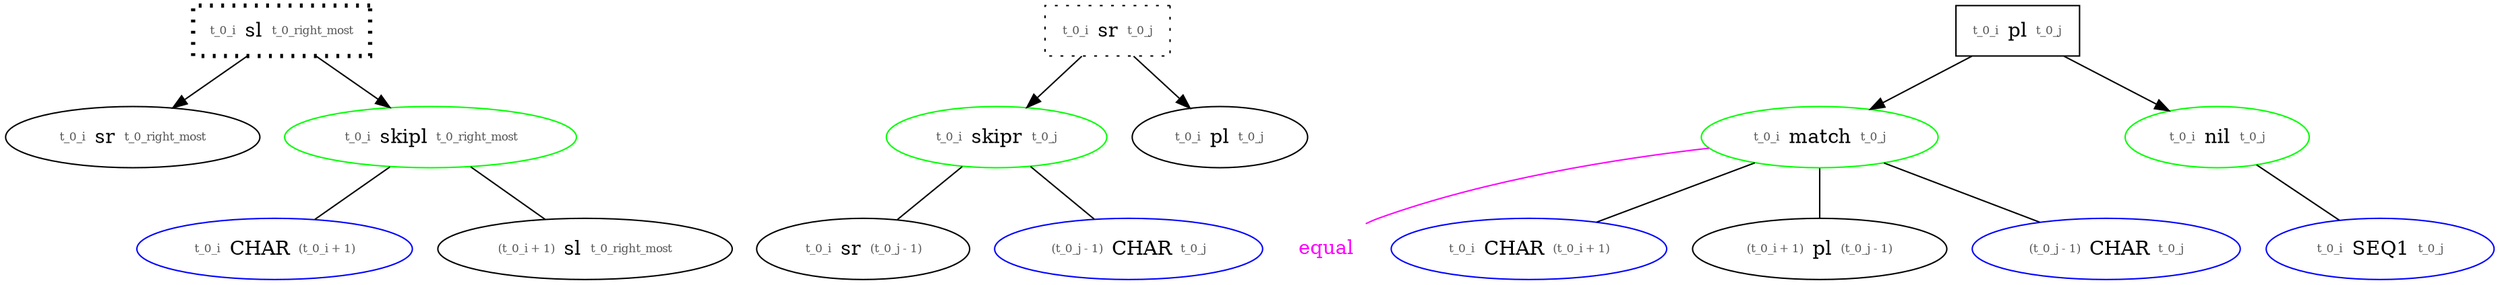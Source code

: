 digraph pal {
node_1 [ label=<<table border='0'><tr><td><font point-size='8' color='#555555'>t_0_i</font></td><td>sl</td><td><font point-size='8' color='#555555'>t_0_right_most</font></td></tr></table>>, color="black", shape="box", penwidth=3, style="dotted" ];
node_2 [ label=<<table border='0'><tr><td><font point-size='8' color='#555555'>t_0_i</font></td><td>sr</td><td><font point-size='8' color='#555555'>t_0_right_most</font></td></tr></table>>, color="black" ];
node_1 -> node_2;
node_3 [ label=<<table border='0'><tr><td><font point-size='8' color='#555555'>t_0_i</font></td><td>skipl</td><td><font point-size='8' color='#555555'>t_0_right_most</font></td></tr></table>>, color="green" ];
node_4 [ label=<<table border='0'><tr><td><font point-size='8' color='#555555'>t_0_i</font></td><td>CHAR</td><td><font point-size='8' color='#555555'>(t_0_i + 1)</font></td></tr></table>>, color="blue" ];
node_3 -> node_4 [ arrowhead=none ];
node_5 [ label=<<table border='0'><tr><td><font point-size='8' color='#555555'>(t_0_i + 1)</font></td><td>sl</td><td><font point-size='8' color='#555555'>t_0_right_most</font></td></tr></table>>, color="black" ];
node_3 -> node_5 [ arrowhead=none ];
node_1 -> node_3;
node_6 [ label=<<table border='0'><tr><td><font point-size='8' color='#555555'>t_0_i</font></td><td>sr</td><td><font point-size='8' color='#555555'>t_0_j</font></td></tr></table>>, color="black", shape="box", style="dotted" ];
node_7 [ label=<<table border='0'><tr><td><font point-size='8' color='#555555'>t_0_i</font></td><td>skipr</td><td><font point-size='8' color='#555555'>t_0_j</font></td></tr></table>>, color="green" ];
node_8 [ label=<<table border='0'><tr><td><font point-size='8' color='#555555'>t_0_i</font></td><td>sr</td><td><font point-size='8' color='#555555'>(t_0_j - 1)</font></td></tr></table>>, color="black" ];
node_7 -> node_8 [ arrowhead=none ];
node_9 [ label=<<table border='0'><tr><td><font point-size='8' color='#555555'>(t_0_j - 1)</font></td><td>CHAR</td><td><font point-size='8' color='#555555'>t_0_j</font></td></tr></table>>, color="blue" ];
node_7 -> node_9 [ arrowhead=none ];
node_6 -> node_7;
node_10 [ label=<<table border='0'><tr><td><font point-size='8' color='#555555'>t_0_i</font></td><td>pl</td><td><font point-size='8' color='#555555'>t_0_j</font></td></tr></table>>, color="black" ];
node_6 -> node_10;
node_11 [ label=<<table border='0'><tr><td><font point-size='8' color='#555555'>t_0_i</font></td><td>pl</td><td><font point-size='8' color='#555555'>t_0_j</font></td></tr></table>>, color="black", shape="box" ];
node_12 [ label=<<table border='0'><tr><td><font point-size='8' color='#555555'>t_0_i</font></td><td>match</td><td><font point-size='8' color='#555555'>t_0_j</font></td></tr></table>>, color="green" ];
node_13 [ label="equal" , fontcolor="magenta" , shape=none ];
node_12 -> node_13 [ arrowhead=none, color="magenta" ];
node_14 [ label=<<table border='0'><tr><td><font point-size='8' color='#555555'>t_0_i</font></td><td>CHAR</td><td><font point-size='8' color='#555555'>(t_0_i + 1)</font></td></tr></table>>, color="blue" ];
node_12 -> node_14 [ arrowhead=none ];
node_15 [ label=<<table border='0'><tr><td><font point-size='8' color='#555555'>(t_0_i + 1)</font></td><td>pl</td><td><font point-size='8' color='#555555'>(t_0_j - 1)</font></td></tr></table>>, color="black" ];
node_12 -> node_15 [ arrowhead=none ];
node_16 [ label=<<table border='0'><tr><td><font point-size='8' color='#555555'>(t_0_j - 1)</font></td><td>CHAR</td><td><font point-size='8' color='#555555'>t_0_j</font></td></tr></table>>, color="blue" ];
node_12 -> node_16 [ arrowhead=none ];
node_11 -> node_12;
node_17 [ label=<<table border='0'><tr><td><font point-size='8' color='#555555'>t_0_i</font></td><td>nil</td><td><font point-size='8' color='#555555'>t_0_j</font></td></tr></table>>, color="green" ];
node_18 [ label=<<table border='0'><tr><td><font point-size='8' color='#555555'>t_0_i</font></td><td>SEQ1</td><td><font point-size='8' color='#555555'>t_0_j</font></td></tr></table>>, color="blue" ];
node_17 -> node_18 [ arrowhead=none ];
node_11 -> node_17;
}
